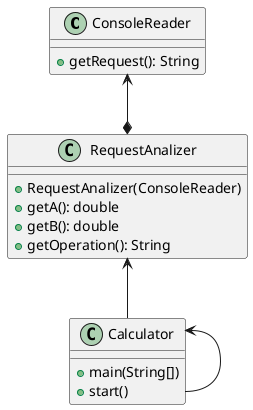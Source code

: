 @startuml
class ConsoleReader {
    + getRequest(): String
}
class RequestAnalizer {
    + RequestAnalizer(ConsoleReader)
    + getA(): double
    + getB(): double
    + getOperation(): String
}
class Calculator {
    + main(String[])
    + start()
}

ConsoleReader <--* RequestAnalizer
RequestAnalizer <-- Calculator
Calculator <-- Calculator
@enduml